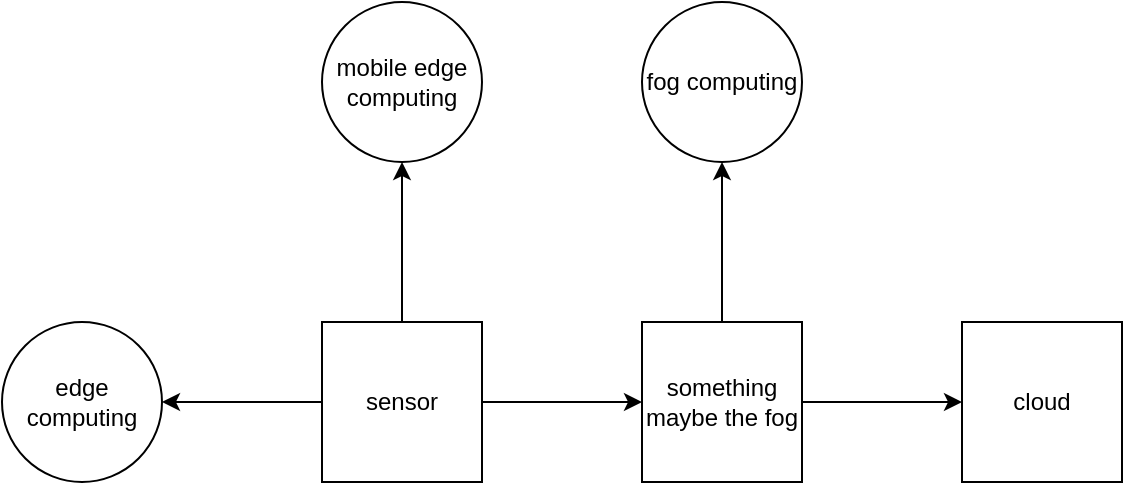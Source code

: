 <mxfile version="24.7.17">
  <diagram name="Page-1" id="x4Izh6BIh9zt4IwaynIU">
    <mxGraphModel dx="972" dy="649" grid="1" gridSize="10" guides="1" tooltips="1" connect="1" arrows="1" fold="1" page="1" pageScale="1" pageWidth="827" pageHeight="1169" math="0" shadow="0">
      <root>
        <mxCell id="0" />
        <mxCell id="1" parent="0" />
        <mxCell id="O02EDhWyDjyShkTMGK8z-3" value="" style="edgeStyle=orthogonalEdgeStyle;rounded=0;orthogonalLoop=1;jettySize=auto;html=1;" edge="1" parent="1" source="O02EDhWyDjyShkTMGK8z-1" target="O02EDhWyDjyShkTMGK8z-2">
          <mxGeometry relative="1" as="geometry" />
        </mxCell>
        <mxCell id="O02EDhWyDjyShkTMGK8z-9" value="" style="edgeStyle=orthogonalEdgeStyle;rounded=0;orthogonalLoop=1;jettySize=auto;html=1;" edge="1" parent="1" source="O02EDhWyDjyShkTMGK8z-1" target="O02EDhWyDjyShkTMGK8z-8">
          <mxGeometry relative="1" as="geometry" />
        </mxCell>
        <mxCell id="O02EDhWyDjyShkTMGK8z-11" value="" style="edgeStyle=orthogonalEdgeStyle;rounded=0;orthogonalLoop=1;jettySize=auto;html=1;" edge="1" parent="1" source="O02EDhWyDjyShkTMGK8z-1" target="O02EDhWyDjyShkTMGK8z-10">
          <mxGeometry relative="1" as="geometry" />
        </mxCell>
        <mxCell id="O02EDhWyDjyShkTMGK8z-1" value="&lt;div&gt;sensor&lt;/div&gt;" style="whiteSpace=wrap;html=1;aspect=fixed;" vertex="1" parent="1">
          <mxGeometry x="310" y="160" width="80" height="80" as="geometry" />
        </mxCell>
        <mxCell id="O02EDhWyDjyShkTMGK8z-5" value="" style="edgeStyle=orthogonalEdgeStyle;rounded=0;orthogonalLoop=1;jettySize=auto;html=1;" edge="1" parent="1" source="O02EDhWyDjyShkTMGK8z-2" target="O02EDhWyDjyShkTMGK8z-4">
          <mxGeometry relative="1" as="geometry" />
        </mxCell>
        <mxCell id="O02EDhWyDjyShkTMGK8z-13" value="" style="edgeStyle=orthogonalEdgeStyle;rounded=0;orthogonalLoop=1;jettySize=auto;html=1;" edge="1" parent="1" source="O02EDhWyDjyShkTMGK8z-2" target="O02EDhWyDjyShkTMGK8z-12">
          <mxGeometry relative="1" as="geometry" />
        </mxCell>
        <mxCell id="O02EDhWyDjyShkTMGK8z-2" value="something maybe the fog" style="whiteSpace=wrap;html=1;aspect=fixed;" vertex="1" parent="1">
          <mxGeometry x="470" y="160" width="80" height="80" as="geometry" />
        </mxCell>
        <mxCell id="O02EDhWyDjyShkTMGK8z-4" value="&lt;div&gt;cloud&lt;/div&gt;" style="whiteSpace=wrap;html=1;aspect=fixed;" vertex="1" parent="1">
          <mxGeometry x="630" y="160" width="80" height="80" as="geometry" />
        </mxCell>
        <mxCell id="O02EDhWyDjyShkTMGK8z-8" value="mobile edge computing" style="ellipse;whiteSpace=wrap;html=1;" vertex="1" parent="1">
          <mxGeometry x="310" width="80" height="80" as="geometry" />
        </mxCell>
        <mxCell id="O02EDhWyDjyShkTMGK8z-10" value="edge computing" style="ellipse;whiteSpace=wrap;html=1;" vertex="1" parent="1">
          <mxGeometry x="150" y="160" width="80" height="80" as="geometry" />
        </mxCell>
        <mxCell id="O02EDhWyDjyShkTMGK8z-12" value="&lt;div&gt;fog computing&lt;/div&gt;" style="ellipse;whiteSpace=wrap;html=1;" vertex="1" parent="1">
          <mxGeometry x="470" width="80" height="80" as="geometry" />
        </mxCell>
      </root>
    </mxGraphModel>
  </diagram>
</mxfile>
